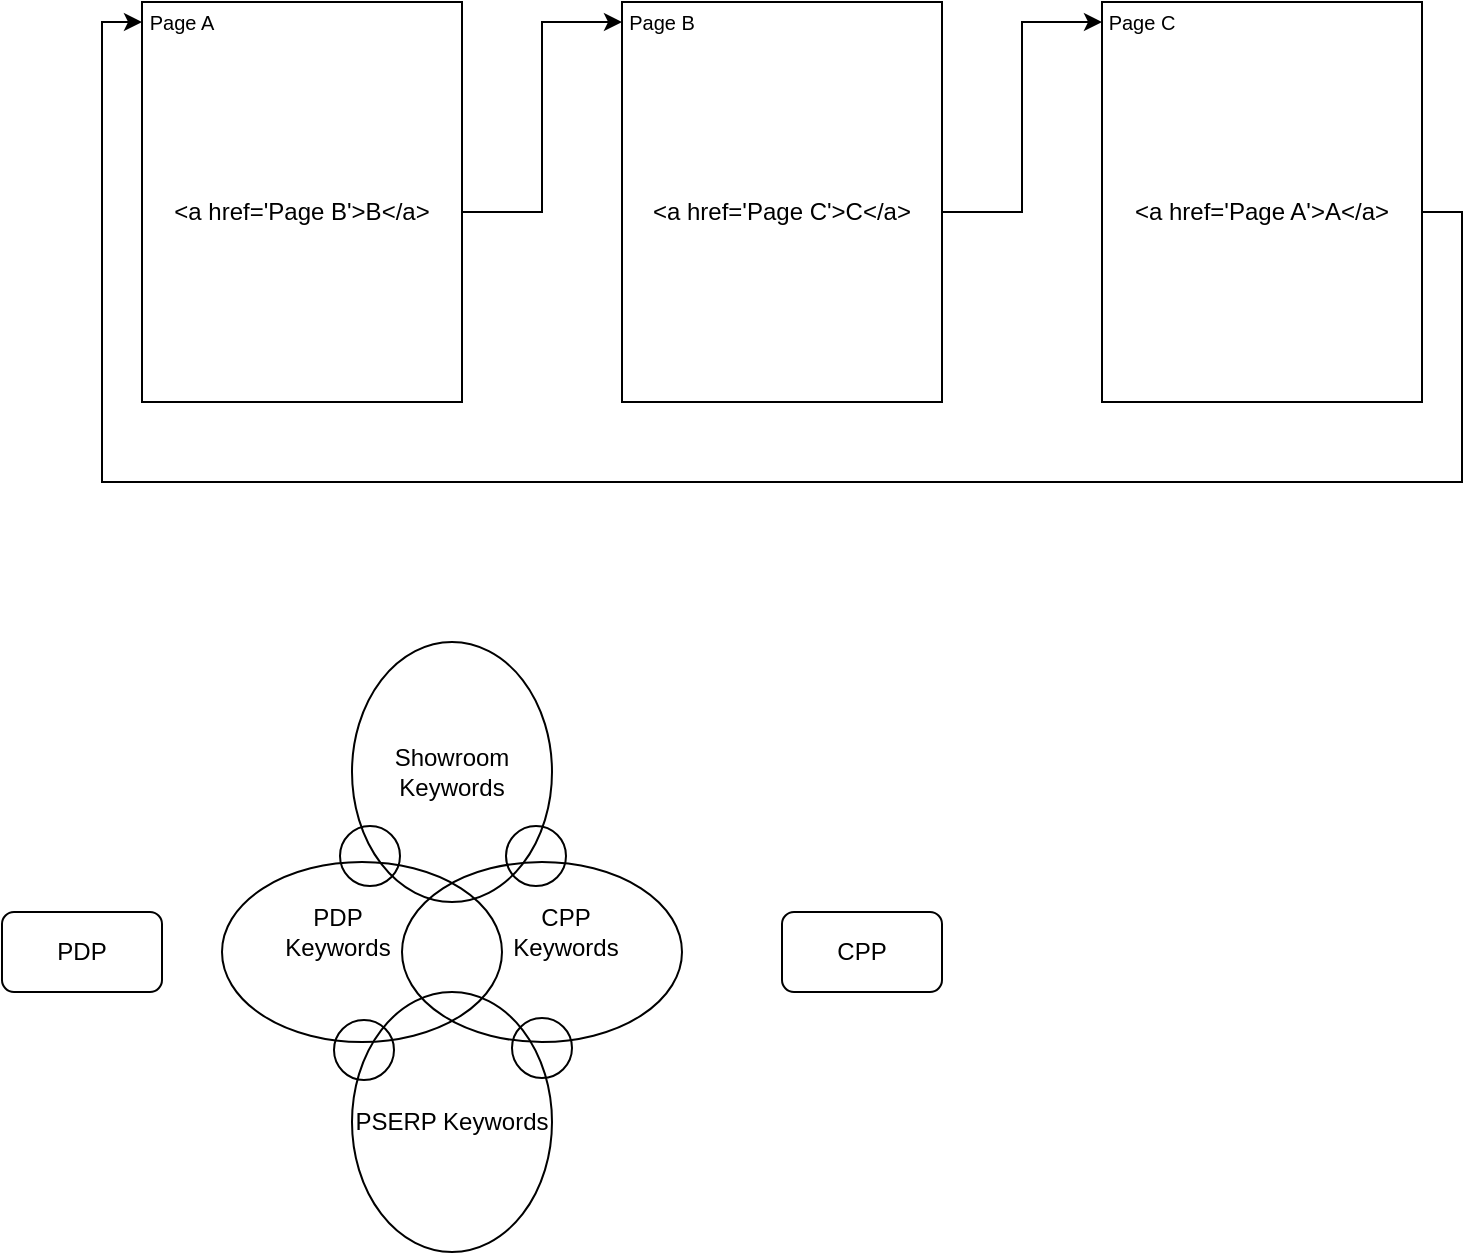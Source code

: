 <mxfile version="25.0.3">
  <diagram name="第 1 页" id="CtOnWX5mIkKangR4ngKK">
    <mxGraphModel dx="1026" dy="543" grid="1" gridSize="10" guides="1" tooltips="1" connect="1" arrows="1" fold="1" page="1" pageScale="1" pageWidth="827" pageHeight="1169" math="0" shadow="0">
      <root>
        <mxCell id="0" />
        <mxCell id="1" parent="0" />
        <mxCell id="q6kVz9pOgNvTbz7X49iz-1" value="&lt;p&gt;&lt;br&gt;&lt;/p&gt;" style="rounded=0;whiteSpace=wrap;html=1;align=left;" parent="1" vertex="1">
          <mxGeometry x="80" y="40" width="160" height="200" as="geometry" />
        </mxCell>
        <mxCell id="q6kVz9pOgNvTbz7X49iz-4" value="&lt;font style=&quot;font-size: 10px;&quot;&gt;Page A&lt;/font&gt;" style="text;html=1;align=center;verticalAlign=middle;whiteSpace=wrap;rounded=0;" parent="1" vertex="1">
          <mxGeometry x="80" y="40" width="40" height="20" as="geometry" />
        </mxCell>
        <mxCell id="q6kVz9pOgNvTbz7X49iz-12" style="edgeStyle=orthogonalEdgeStyle;rounded=0;orthogonalLoop=1;jettySize=auto;html=1;exitX=1;exitY=0.5;exitDx=0;exitDy=0;entryX=0;entryY=0.5;entryDx=0;entryDy=0;" parent="1" source="q6kVz9pOgNvTbz7X49iz-5" target="q6kVz9pOgNvTbz7X49iz-7" edge="1">
          <mxGeometry relative="1" as="geometry" />
        </mxCell>
        <mxCell id="q6kVz9pOgNvTbz7X49iz-5" value="&amp;lt;a href=&#39;Page B&#39;&amp;gt;B&amp;lt;/a&amp;gt;" style="text;html=1;align=center;verticalAlign=middle;whiteSpace=wrap;rounded=0;" parent="1" vertex="1">
          <mxGeometry x="80" y="130" width="160" height="30" as="geometry" />
        </mxCell>
        <mxCell id="q6kVz9pOgNvTbz7X49iz-6" value="&lt;p&gt;&lt;br&gt;&lt;/p&gt;" style="rounded=0;whiteSpace=wrap;html=1;align=left;" parent="1" vertex="1">
          <mxGeometry x="320" y="40" width="160" height="200" as="geometry" />
        </mxCell>
        <mxCell id="q6kVz9pOgNvTbz7X49iz-7" value="&lt;font style=&quot;font-size: 10px;&quot;&gt;Page B&lt;/font&gt;" style="text;html=1;align=center;verticalAlign=middle;whiteSpace=wrap;rounded=0;" parent="1" vertex="1">
          <mxGeometry x="320" y="40" width="40" height="20" as="geometry" />
        </mxCell>
        <mxCell id="q6kVz9pOgNvTbz7X49iz-13" style="edgeStyle=orthogonalEdgeStyle;rounded=0;orthogonalLoop=1;jettySize=auto;html=1;exitX=1;exitY=0.5;exitDx=0;exitDy=0;entryX=0;entryY=0.5;entryDx=0;entryDy=0;" parent="1" source="q6kVz9pOgNvTbz7X49iz-8" target="q6kVz9pOgNvTbz7X49iz-10" edge="1">
          <mxGeometry relative="1" as="geometry" />
        </mxCell>
        <mxCell id="q6kVz9pOgNvTbz7X49iz-8" value="&amp;lt;a href=&#39;Page C&#39;&amp;gt;C&amp;lt;/a&amp;gt;" style="text;html=1;align=center;verticalAlign=middle;whiteSpace=wrap;rounded=0;" parent="1" vertex="1">
          <mxGeometry x="320" y="130" width="160" height="30" as="geometry" />
        </mxCell>
        <mxCell id="q6kVz9pOgNvTbz7X49iz-9" value="&lt;p&gt;&lt;br&gt;&lt;/p&gt;" style="rounded=0;whiteSpace=wrap;html=1;align=left;" parent="1" vertex="1">
          <mxGeometry x="560" y="40" width="160" height="200" as="geometry" />
        </mxCell>
        <mxCell id="q6kVz9pOgNvTbz7X49iz-10" value="&lt;font style=&quot;font-size: 10px;&quot;&gt;Page C&lt;/font&gt;" style="text;html=1;align=center;verticalAlign=middle;whiteSpace=wrap;rounded=0;" parent="1" vertex="1">
          <mxGeometry x="560" y="40" width="40" height="20" as="geometry" />
        </mxCell>
        <mxCell id="q6kVz9pOgNvTbz7X49iz-14" style="edgeStyle=orthogonalEdgeStyle;rounded=0;orthogonalLoop=1;jettySize=auto;html=1;exitX=1;exitY=0.5;exitDx=0;exitDy=0;entryX=0;entryY=0.5;entryDx=0;entryDy=0;" parent="1" source="q6kVz9pOgNvTbz7X49iz-11" target="q6kVz9pOgNvTbz7X49iz-4" edge="1">
          <mxGeometry relative="1" as="geometry">
            <Array as="points">
              <mxPoint x="740" y="145" />
              <mxPoint x="740" y="280" />
              <mxPoint x="60" y="280" />
              <mxPoint x="60" y="50" />
            </Array>
          </mxGeometry>
        </mxCell>
        <mxCell id="q6kVz9pOgNvTbz7X49iz-11" value="&amp;lt;a href=&#39;Page A&#39;&amp;gt;A&amp;lt;/a&amp;gt;" style="text;html=1;align=center;verticalAlign=middle;whiteSpace=wrap;rounded=0;" parent="1" vertex="1">
          <mxGeometry x="560" y="130" width="160" height="30" as="geometry" />
        </mxCell>
        <mxCell id="No4g82Whn9Lu0QJXy-N2-1" value="PDP" style="rounded=1;whiteSpace=wrap;html=1;" vertex="1" parent="1">
          <mxGeometry x="10" y="495" width="80" height="40" as="geometry" />
        </mxCell>
        <mxCell id="No4g82Whn9Lu0QJXy-N2-2" value="CPP" style="rounded=1;whiteSpace=wrap;html=1;" vertex="1" parent="1">
          <mxGeometry x="400" y="495" width="80" height="40" as="geometry" />
        </mxCell>
        <mxCell id="No4g82Whn9Lu0QJXy-N2-3" value="PSERP Keywords" style="ellipse;whiteSpace=wrap;html=1;fillColor=none;" vertex="1" parent="1">
          <mxGeometry x="185" y="535" width="100" height="130" as="geometry" />
        </mxCell>
        <mxCell id="No4g82Whn9Lu0QJXy-N2-4" value="Showroom Keywords" style="ellipse;whiteSpace=wrap;html=1;fillColor=none;" vertex="1" parent="1">
          <mxGeometry x="185" y="360" width="100" height="130" as="geometry" />
        </mxCell>
        <mxCell id="No4g82Whn9Lu0QJXy-N2-5" value="" style="ellipse;whiteSpace=wrap;html=1;fillColor=none;" vertex="1" parent="1">
          <mxGeometry x="262" y="452" width="30" height="30" as="geometry" />
        </mxCell>
        <mxCell id="No4g82Whn9Lu0QJXy-N2-6" value="" style="ellipse;whiteSpace=wrap;html=1;fillColor=none;align=left;" vertex="1" parent="1">
          <mxGeometry x="120" y="470" width="140" height="90" as="geometry" />
        </mxCell>
        <mxCell id="No4g82Whn9Lu0QJXy-N2-8" value="" style="ellipse;whiteSpace=wrap;html=1;fillColor=none;align=right;" vertex="1" parent="1">
          <mxGeometry x="210" y="470" width="140" height="90" as="geometry" />
        </mxCell>
        <mxCell id="No4g82Whn9Lu0QJXy-N2-9" value="PDP Keywords" style="text;html=1;align=center;verticalAlign=middle;whiteSpace=wrap;rounded=0;" vertex="1" parent="1">
          <mxGeometry x="146" y="490" width="64" height="30" as="geometry" />
        </mxCell>
        <mxCell id="No4g82Whn9Lu0QJXy-N2-10" value="CPP Keywords" style="text;html=1;align=center;verticalAlign=middle;whiteSpace=wrap;rounded=0;" vertex="1" parent="1">
          <mxGeometry x="260" y="490" width="64" height="30" as="geometry" />
        </mxCell>
        <mxCell id="No4g82Whn9Lu0QJXy-N2-11" value="" style="ellipse;whiteSpace=wrap;html=1;fillColor=none;" vertex="1" parent="1">
          <mxGeometry x="265" y="548" width="30" height="30" as="geometry" />
        </mxCell>
        <mxCell id="No4g82Whn9Lu0QJXy-N2-12" value="" style="ellipse;whiteSpace=wrap;html=1;fillColor=none;" vertex="1" parent="1">
          <mxGeometry x="179" y="452" width="30" height="30" as="geometry" />
        </mxCell>
        <mxCell id="No4g82Whn9Lu0QJXy-N2-13" value="" style="ellipse;whiteSpace=wrap;html=1;fillColor=none;" vertex="1" parent="1">
          <mxGeometry x="176" y="549" width="30" height="30" as="geometry" />
        </mxCell>
      </root>
    </mxGraphModel>
  </diagram>
</mxfile>
